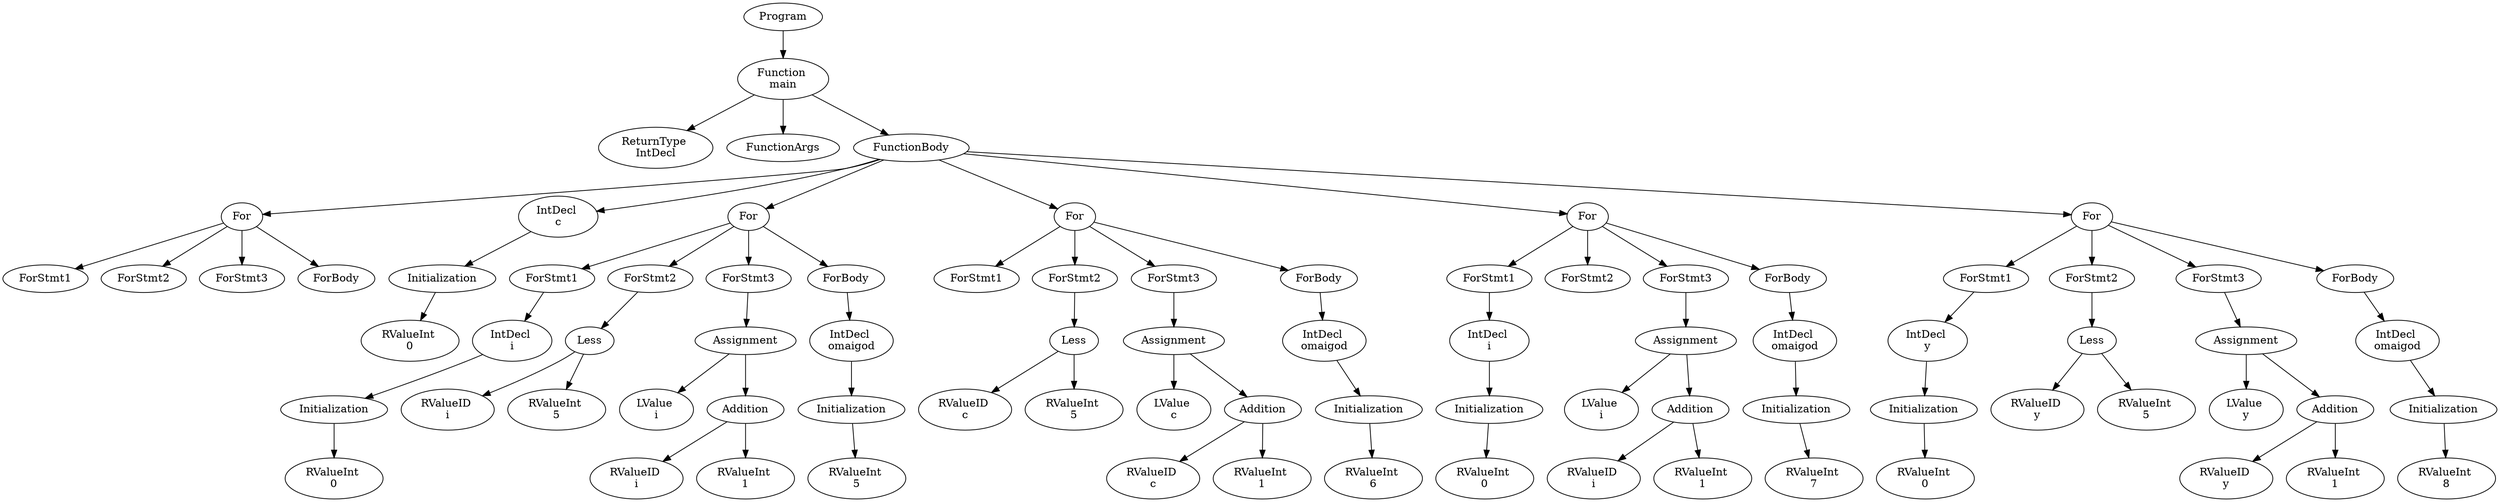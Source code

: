 digraph AST {
1 [label="Program"];
2 [label="Function \nmain"];
3 [label="ReturnType \nIntDecl"];
4 [label="FunctionArgs"];
5 [label="FunctionBody"];
6 [label="For"];
7 [label="ForStmt1"];
8 [label="ForStmt2"];
9 [label="ForStmt3"];
10 [label="ForBody"];
6 -> 7;
6 -> 8;
6 -> 9;
6 -> 10;
11 [label="IntDecl \nc"];
12 [label="Initialization"];
13 [label="RValueInt \n0"];
12 -> 13;
11 -> 12;
14 [label="For"];
15 [label="ForStmt1"];
16 [label="IntDecl \ni"];
17 [label="Initialization"];
18 [label="RValueInt \n0"];
17 -> 18;
16 -> 17;
15 -> 16;
19 [label="ForStmt2"];
20 [label="Less"];
21 [label="RValueID \ni"];
22 [label="RValueInt \n5"];
20 -> 21;
20 -> 22;
19 -> 20;
23 [label="ForStmt3"];
24 [label="Assignment"];
25 [label="LValue \ni"];
26 [label="Addition"];
27 [label="RValueID \ni"];
28 [label="RValueInt \n1"];
26 -> 27;
26 -> 28;
24 -> 25;
24 -> 26;
23 -> 24;
29 [label="ForBody"];
30 [label="IntDecl \nomaigod"];
31 [label="Initialization"];
32 [label="RValueInt \n5"];
31 -> 32;
30 -> 31;
29 -> 30;
14 -> 15;
14 -> 19;
14 -> 23;
14 -> 29;
33 [label="For"];
34 [label="ForStmt1"];
35 [label="ForStmt2"];
36 [label="Less"];
37 [label="RValueID \nc"];
38 [label="RValueInt \n5"];
36 -> 37;
36 -> 38;
35 -> 36;
39 [label="ForStmt3"];
40 [label="Assignment"];
41 [label="LValue \nc"];
42 [label="Addition"];
43 [label="RValueID \nc"];
44 [label="RValueInt \n1"];
42 -> 43;
42 -> 44;
40 -> 41;
40 -> 42;
39 -> 40;
45 [label="ForBody"];
46 [label="IntDecl \nomaigod"];
47 [label="Initialization"];
48 [label="RValueInt \n6"];
47 -> 48;
46 -> 47;
45 -> 46;
33 -> 34;
33 -> 35;
33 -> 39;
33 -> 45;
49 [label="For"];
50 [label="ForStmt1"];
51 [label="IntDecl \ni"];
52 [label="Initialization"];
53 [label="RValueInt \n0"];
52 -> 53;
51 -> 52;
50 -> 51;
54 [label="ForStmt2"];
55 [label="ForStmt3"];
56 [label="Assignment"];
57 [label="LValue \ni"];
58 [label="Addition"];
59 [label="RValueID \ni"];
60 [label="RValueInt \n1"];
58 -> 59;
58 -> 60;
56 -> 57;
56 -> 58;
55 -> 56;
61 [label="ForBody"];
62 [label="IntDecl \nomaigod"];
63 [label="Initialization"];
64 [label="RValueInt \n7"];
63 -> 64;
62 -> 63;
61 -> 62;
49 -> 50;
49 -> 54;
49 -> 55;
49 -> 61;
65 [label="For"];
66 [label="ForStmt1"];
67 [label="IntDecl \ny"];
68 [label="Initialization"];
69 [label="RValueInt \n0"];
68 -> 69;
67 -> 68;
66 -> 67;
70 [label="ForStmt2"];
71 [label="Less"];
72 [label="RValueID \ny"];
73 [label="RValueInt \n5"];
71 -> 72;
71 -> 73;
70 -> 71;
74 [label="ForStmt3"];
75 [label="Assignment"];
76 [label="LValue \ny"];
77 [label="Addition"];
78 [label="RValueID \ny"];
79 [label="RValueInt \n1"];
77 -> 78;
77 -> 79;
75 -> 76;
75 -> 77;
74 -> 75;
80 [label="ForBody"];
81 [label="IntDecl \nomaigod"];
82 [label="Initialization"];
83 [label="RValueInt \n8"];
82 -> 83;
81 -> 82;
80 -> 81;
65 -> 66;
65 -> 70;
65 -> 74;
65 -> 80;
5 -> 6;
5 -> 11;
5 -> 14;
5 -> 33;
5 -> 49;
5 -> 65;
2 -> 3;
2 -> 4;
2 -> 5;
1 -> 2;
}